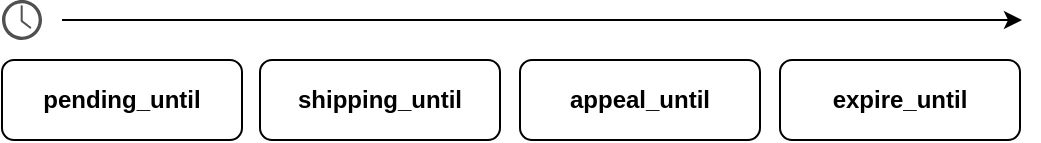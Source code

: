 <mxfile version="26.0.5">
  <diagram name="Página-1" id="YUQZHmb_fy5dut_F2jLs">
    <mxGraphModel dx="1434" dy="820" grid="1" gridSize="10" guides="1" tooltips="1" connect="1" arrows="1" fold="1" page="1" pageScale="1" pageWidth="827" pageHeight="1169" math="0" shadow="0">
      <root>
        <mxCell id="0" />
        <mxCell id="1" parent="0" />
        <mxCell id="DZe-FytrtsbUr5hA8pX9-1" value="" style="endArrow=classic;html=1;rounded=0;" parent="1" edge="1">
          <mxGeometry width="50" height="50" relative="1" as="geometry">
            <mxPoint x="190" y="300" as="sourcePoint" />
            <mxPoint x="670" y="300" as="targetPoint" />
          </mxGeometry>
        </mxCell>
        <mxCell id="DZe-FytrtsbUr5hA8pX9-3" value="expire_until" style="rounded=1;whiteSpace=wrap;html=1;fontStyle=1" parent="1" vertex="1">
          <mxGeometry x="549" y="320" width="120" height="40" as="geometry" />
        </mxCell>
        <mxCell id="DZe-FytrtsbUr5hA8pX9-5" value="appeal_until" style="rounded=1;whiteSpace=wrap;html=1;fontStyle=1" parent="1" vertex="1">
          <mxGeometry x="419" y="320" width="120" height="40" as="geometry" />
        </mxCell>
        <mxCell id="DZe-FytrtsbUr5hA8pX9-6" value="&lt;b&gt;shipping_until&lt;/b&gt;" style="rounded=1;whiteSpace=wrap;html=1;" parent="1" vertex="1">
          <mxGeometry x="289" y="320" width="120" height="40" as="geometry" />
        </mxCell>
        <mxCell id="DZe-FytrtsbUr5hA8pX9-7" value="&lt;b&gt;pending_until&lt;/b&gt;" style="rounded=1;whiteSpace=wrap;html=1;" parent="1" vertex="1">
          <mxGeometry x="160" y="320" width="120" height="40" as="geometry" />
        </mxCell>
        <mxCell id="DZe-FytrtsbUr5hA8pX9-8" value="" style="sketch=0;pointerEvents=1;shadow=0;dashed=0;html=1;strokeColor=none;fillColor=#505050;labelPosition=center;verticalLabelPosition=bottom;verticalAlign=top;outlineConnect=0;align=center;shape=mxgraph.office.concepts.clock;" parent="1" vertex="1">
          <mxGeometry x="160" y="290" width="20" height="20" as="geometry" />
        </mxCell>
      </root>
    </mxGraphModel>
  </diagram>
</mxfile>
